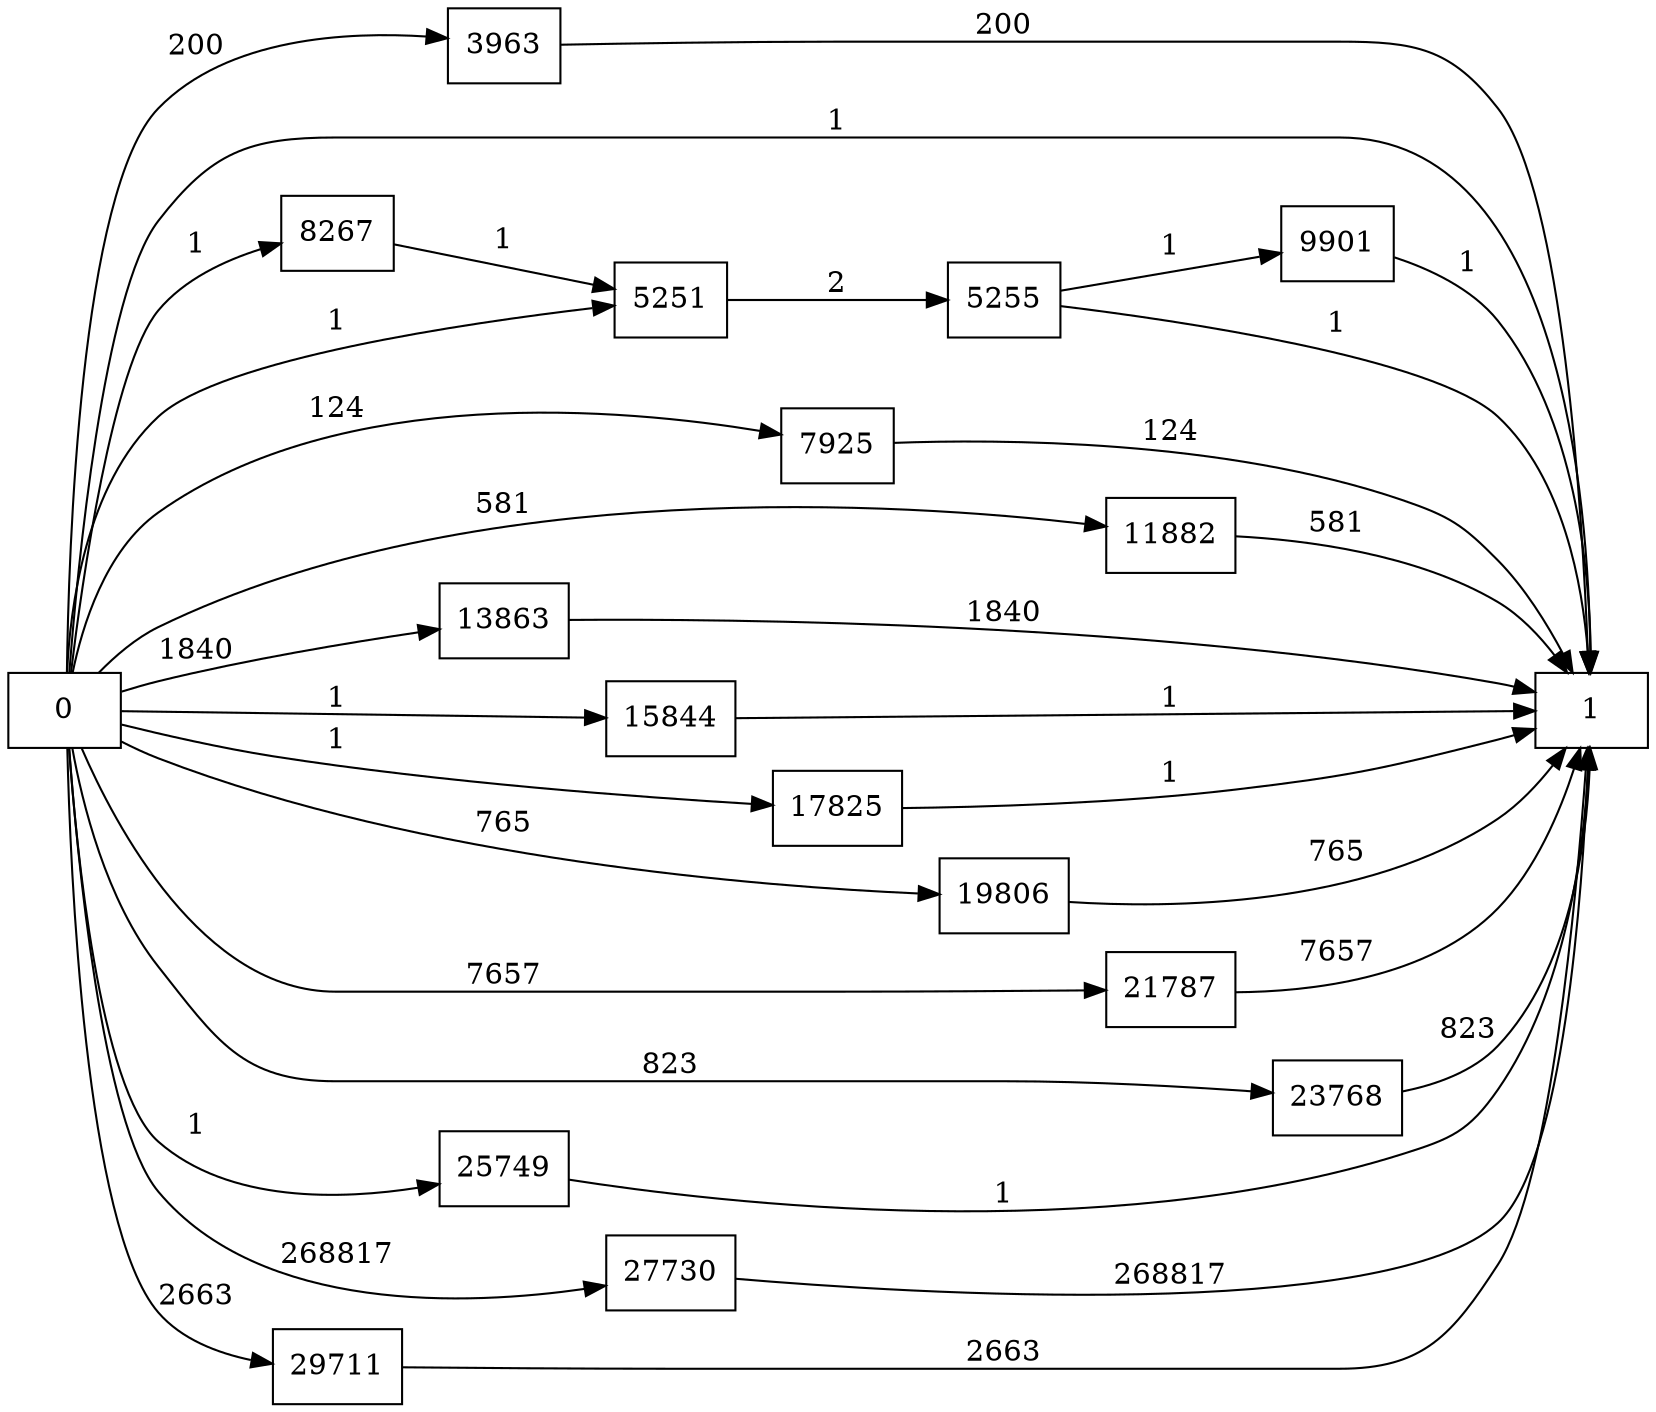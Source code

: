 digraph {
	graph [rankdir=LR]
	node [shape=rectangle]
	3963 -> 1 [label=200]
	5251 -> 5255 [label=2]
	5255 -> 1 [label=1]
	5255 -> 9901 [label=1]
	7925 -> 1 [label=124]
	8267 -> 5251 [label=1]
	9901 -> 1 [label=1]
	11882 -> 1 [label=581]
	13863 -> 1 [label=1840]
	15844 -> 1 [label=1]
	17825 -> 1 [label=1]
	19806 -> 1 [label=765]
	21787 -> 1 [label=7657]
	23768 -> 1 [label=823]
	25749 -> 1 [label=1]
	27730 -> 1 [label=268817]
	29711 -> 1 [label=2663]
	0 -> 1 [label=1]
	0 -> 3963 [label=200]
	0 -> 5251 [label=1]
	0 -> 7925 [label=124]
	0 -> 8267 [label=1]
	0 -> 11882 [label=581]
	0 -> 13863 [label=1840]
	0 -> 15844 [label=1]
	0 -> 17825 [label=1]
	0 -> 19806 [label=765]
	0 -> 21787 [label=7657]
	0 -> 23768 [label=823]
	0 -> 25749 [label=1]
	0 -> 27730 [label=268817]
	0 -> 29711 [label=2663]
}
